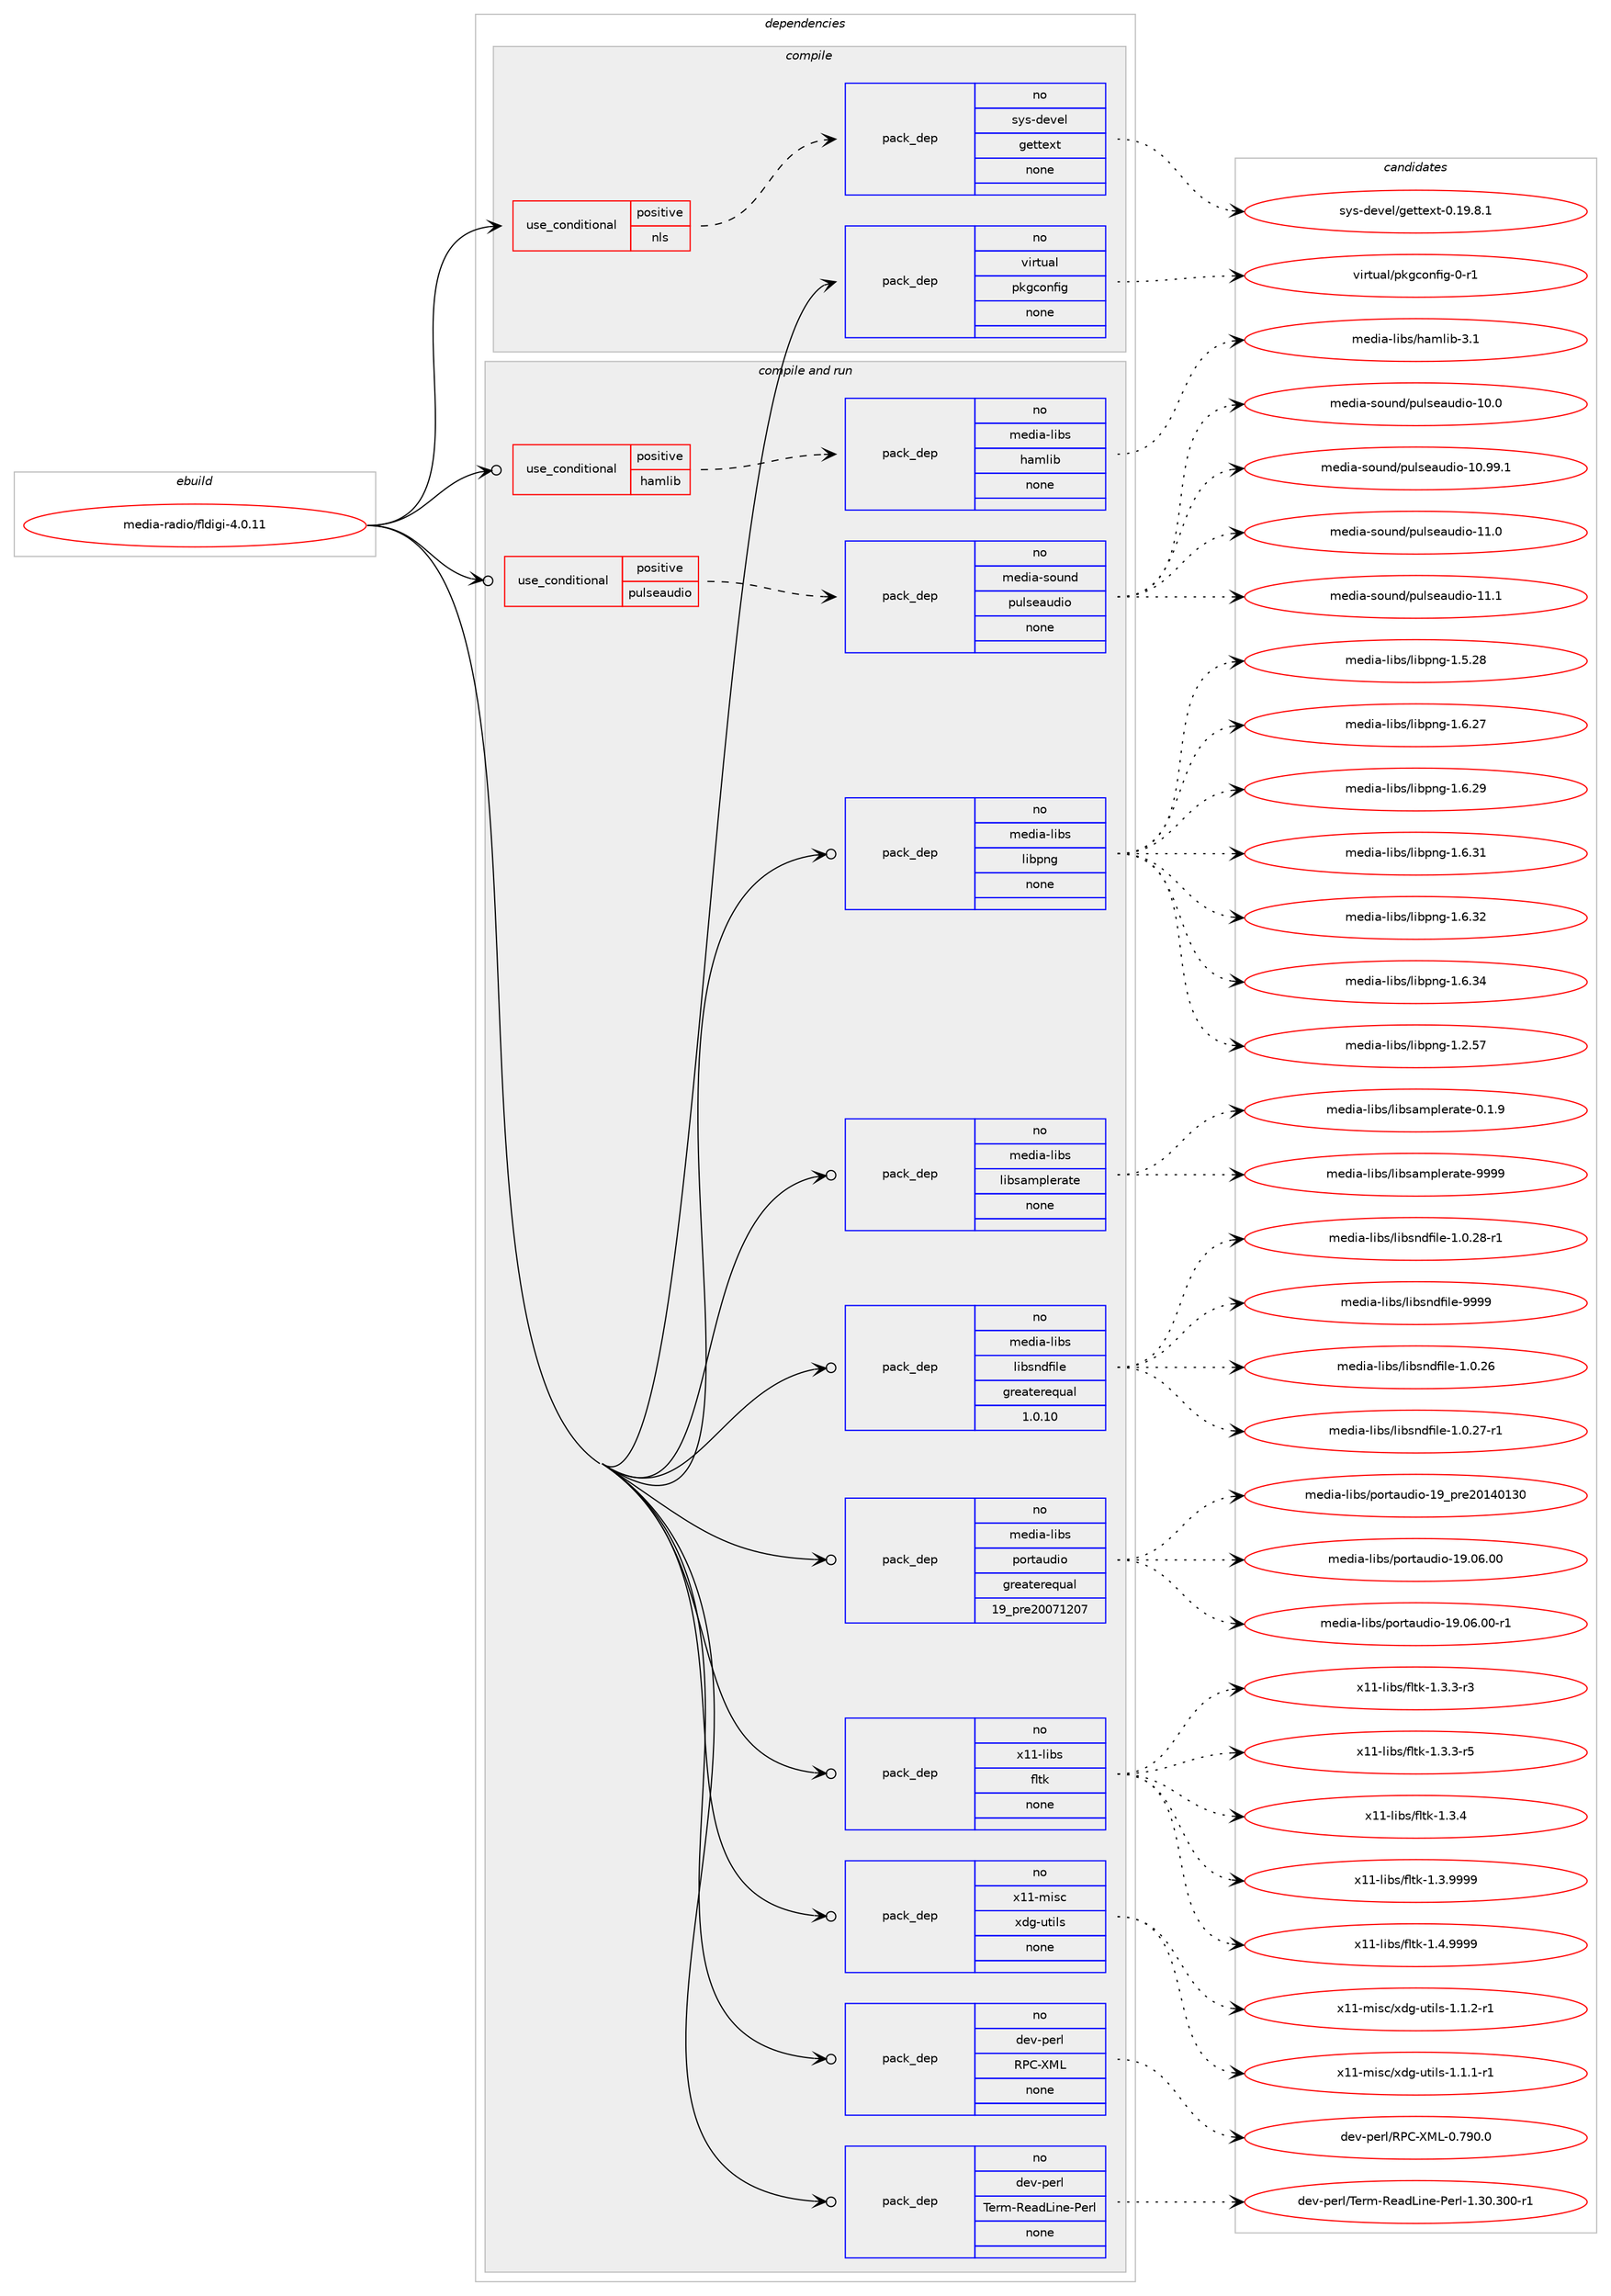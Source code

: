 digraph prolog {

# *************
# Graph options
# *************

newrank=true;
concentrate=true;
compound=true;
graph [rankdir=LR,fontname=Helvetica,fontsize=10,ranksep=1.5];#, ranksep=2.5, nodesep=0.2];
edge  [arrowhead=vee];
node  [fontname=Helvetica,fontsize=10];

# **********
# The ebuild
# **********

subgraph cluster_leftcol {
color=gray;
rank=same;
label=<<i>ebuild</i>>;
id [label="media-radio/fldigi-4.0.11", color=red, width=4, href="../media-radio/fldigi-4.0.11.svg"];
}

# ****************
# The dependencies
# ****************

subgraph cluster_midcol {
color=gray;
label=<<i>dependencies</i>>;
subgraph cluster_compile {
fillcolor="#eeeeee";
style=filled;
label=<<i>compile</i>>;
subgraph cond92599 {
dependency377247 [label=<<TABLE BORDER="0" CELLBORDER="1" CELLSPACING="0" CELLPADDING="4"><TR><TD ROWSPAN="3" CELLPADDING="10">use_conditional</TD></TR><TR><TD>positive</TD></TR><TR><TD>nls</TD></TR></TABLE>>, shape=none, color=red];
subgraph pack278621 {
dependency377248 [label=<<TABLE BORDER="0" CELLBORDER="1" CELLSPACING="0" CELLPADDING="4" WIDTH="220"><TR><TD ROWSPAN="6" CELLPADDING="30">pack_dep</TD></TR><TR><TD WIDTH="110">no</TD></TR><TR><TD>sys-devel</TD></TR><TR><TD>gettext</TD></TR><TR><TD>none</TD></TR><TR><TD></TD></TR></TABLE>>, shape=none, color=blue];
}
dependency377247:e -> dependency377248:w [weight=20,style="dashed",arrowhead="vee"];
}
id:e -> dependency377247:w [weight=20,style="solid",arrowhead="vee"];
subgraph pack278622 {
dependency377249 [label=<<TABLE BORDER="0" CELLBORDER="1" CELLSPACING="0" CELLPADDING="4" WIDTH="220"><TR><TD ROWSPAN="6" CELLPADDING="30">pack_dep</TD></TR><TR><TD WIDTH="110">no</TD></TR><TR><TD>virtual</TD></TR><TR><TD>pkgconfig</TD></TR><TR><TD>none</TD></TR><TR><TD></TD></TR></TABLE>>, shape=none, color=blue];
}
id:e -> dependency377249:w [weight=20,style="solid",arrowhead="vee"];
}
subgraph cluster_compileandrun {
fillcolor="#eeeeee";
style=filled;
label=<<i>compile and run</i>>;
subgraph cond92600 {
dependency377250 [label=<<TABLE BORDER="0" CELLBORDER="1" CELLSPACING="0" CELLPADDING="4"><TR><TD ROWSPAN="3" CELLPADDING="10">use_conditional</TD></TR><TR><TD>positive</TD></TR><TR><TD>hamlib</TD></TR></TABLE>>, shape=none, color=red];
subgraph pack278623 {
dependency377251 [label=<<TABLE BORDER="0" CELLBORDER="1" CELLSPACING="0" CELLPADDING="4" WIDTH="220"><TR><TD ROWSPAN="6" CELLPADDING="30">pack_dep</TD></TR><TR><TD WIDTH="110">no</TD></TR><TR><TD>media-libs</TD></TR><TR><TD>hamlib</TD></TR><TR><TD>none</TD></TR><TR><TD></TD></TR></TABLE>>, shape=none, color=blue];
}
dependency377250:e -> dependency377251:w [weight=20,style="dashed",arrowhead="vee"];
}
id:e -> dependency377250:w [weight=20,style="solid",arrowhead="odotvee"];
subgraph cond92601 {
dependency377252 [label=<<TABLE BORDER="0" CELLBORDER="1" CELLSPACING="0" CELLPADDING="4"><TR><TD ROWSPAN="3" CELLPADDING="10">use_conditional</TD></TR><TR><TD>positive</TD></TR><TR><TD>pulseaudio</TD></TR></TABLE>>, shape=none, color=red];
subgraph pack278624 {
dependency377253 [label=<<TABLE BORDER="0" CELLBORDER="1" CELLSPACING="0" CELLPADDING="4" WIDTH="220"><TR><TD ROWSPAN="6" CELLPADDING="30">pack_dep</TD></TR><TR><TD WIDTH="110">no</TD></TR><TR><TD>media-sound</TD></TR><TR><TD>pulseaudio</TD></TR><TR><TD>none</TD></TR><TR><TD></TD></TR></TABLE>>, shape=none, color=blue];
}
dependency377252:e -> dependency377253:w [weight=20,style="dashed",arrowhead="vee"];
}
id:e -> dependency377252:w [weight=20,style="solid",arrowhead="odotvee"];
subgraph pack278625 {
dependency377254 [label=<<TABLE BORDER="0" CELLBORDER="1" CELLSPACING="0" CELLPADDING="4" WIDTH="220"><TR><TD ROWSPAN="6" CELLPADDING="30">pack_dep</TD></TR><TR><TD WIDTH="110">no</TD></TR><TR><TD>dev-perl</TD></TR><TR><TD>RPC-XML</TD></TR><TR><TD>none</TD></TR><TR><TD></TD></TR></TABLE>>, shape=none, color=blue];
}
id:e -> dependency377254:w [weight=20,style="solid",arrowhead="odotvee"];
subgraph pack278626 {
dependency377255 [label=<<TABLE BORDER="0" CELLBORDER="1" CELLSPACING="0" CELLPADDING="4" WIDTH="220"><TR><TD ROWSPAN="6" CELLPADDING="30">pack_dep</TD></TR><TR><TD WIDTH="110">no</TD></TR><TR><TD>dev-perl</TD></TR><TR><TD>Term-ReadLine-Perl</TD></TR><TR><TD>none</TD></TR><TR><TD></TD></TR></TABLE>>, shape=none, color=blue];
}
id:e -> dependency377255:w [weight=20,style="solid",arrowhead="odotvee"];
subgraph pack278627 {
dependency377256 [label=<<TABLE BORDER="0" CELLBORDER="1" CELLSPACING="0" CELLPADDING="4" WIDTH="220"><TR><TD ROWSPAN="6" CELLPADDING="30">pack_dep</TD></TR><TR><TD WIDTH="110">no</TD></TR><TR><TD>media-libs</TD></TR><TR><TD>libpng</TD></TR><TR><TD>none</TD></TR><TR><TD></TD></TR></TABLE>>, shape=none, color=blue];
}
id:e -> dependency377256:w [weight=20,style="solid",arrowhead="odotvee"];
subgraph pack278628 {
dependency377257 [label=<<TABLE BORDER="0" CELLBORDER="1" CELLSPACING="0" CELLPADDING="4" WIDTH="220"><TR><TD ROWSPAN="6" CELLPADDING="30">pack_dep</TD></TR><TR><TD WIDTH="110">no</TD></TR><TR><TD>media-libs</TD></TR><TR><TD>libsamplerate</TD></TR><TR><TD>none</TD></TR><TR><TD></TD></TR></TABLE>>, shape=none, color=blue];
}
id:e -> dependency377257:w [weight=20,style="solid",arrowhead="odotvee"];
subgraph pack278629 {
dependency377258 [label=<<TABLE BORDER="0" CELLBORDER="1" CELLSPACING="0" CELLPADDING="4" WIDTH="220"><TR><TD ROWSPAN="6" CELLPADDING="30">pack_dep</TD></TR><TR><TD WIDTH="110">no</TD></TR><TR><TD>media-libs</TD></TR><TR><TD>libsndfile</TD></TR><TR><TD>greaterequal</TD></TR><TR><TD>1.0.10</TD></TR></TABLE>>, shape=none, color=blue];
}
id:e -> dependency377258:w [weight=20,style="solid",arrowhead="odotvee"];
subgraph pack278630 {
dependency377259 [label=<<TABLE BORDER="0" CELLBORDER="1" CELLSPACING="0" CELLPADDING="4" WIDTH="220"><TR><TD ROWSPAN="6" CELLPADDING="30">pack_dep</TD></TR><TR><TD WIDTH="110">no</TD></TR><TR><TD>media-libs</TD></TR><TR><TD>portaudio</TD></TR><TR><TD>greaterequal</TD></TR><TR><TD>19_pre20071207</TD></TR></TABLE>>, shape=none, color=blue];
}
id:e -> dependency377259:w [weight=20,style="solid",arrowhead="odotvee"];
subgraph pack278631 {
dependency377260 [label=<<TABLE BORDER="0" CELLBORDER="1" CELLSPACING="0" CELLPADDING="4" WIDTH="220"><TR><TD ROWSPAN="6" CELLPADDING="30">pack_dep</TD></TR><TR><TD WIDTH="110">no</TD></TR><TR><TD>x11-libs</TD></TR><TR><TD>fltk</TD></TR><TR><TD>none</TD></TR><TR><TD></TD></TR></TABLE>>, shape=none, color=blue];
}
id:e -> dependency377260:w [weight=20,style="solid",arrowhead="odotvee"];
subgraph pack278632 {
dependency377261 [label=<<TABLE BORDER="0" CELLBORDER="1" CELLSPACING="0" CELLPADDING="4" WIDTH="220"><TR><TD ROWSPAN="6" CELLPADDING="30">pack_dep</TD></TR><TR><TD WIDTH="110">no</TD></TR><TR><TD>x11-misc</TD></TR><TR><TD>xdg-utils</TD></TR><TR><TD>none</TD></TR><TR><TD></TD></TR></TABLE>>, shape=none, color=blue];
}
id:e -> dependency377261:w [weight=20,style="solid",arrowhead="odotvee"];
}
subgraph cluster_run {
fillcolor="#eeeeee";
style=filled;
label=<<i>run</i>>;
}
}

# **************
# The candidates
# **************

subgraph cluster_choices {
rank=same;
color=gray;
label=<<i>candidates</i>>;

subgraph choice278621 {
color=black;
nodesep=1;
choice1151211154510010111810110847103101116116101120116454846495746564649 [label="sys-devel/gettext-0.19.8.1", color=red, width=4,href="../sys-devel/gettext-0.19.8.1.svg"];
dependency377248:e -> choice1151211154510010111810110847103101116116101120116454846495746564649:w [style=dotted,weight="100"];
}
subgraph choice278622 {
color=black;
nodesep=1;
choice11810511411611797108471121071039911111010210510345484511449 [label="virtual/pkgconfig-0-r1", color=red, width=4,href="../virtual/pkgconfig-0-r1.svg"];
dependency377249:e -> choice11810511411611797108471121071039911111010210510345484511449:w [style=dotted,weight="100"];
}
subgraph choice278623 {
color=black;
nodesep=1;
choice10910110010597451081059811547104971091081059845514649 [label="media-libs/hamlib-3.1", color=red, width=4,href="../media-libs/hamlib-3.1.svg"];
dependency377251:e -> choice10910110010597451081059811547104971091081059845514649:w [style=dotted,weight="100"];
}
subgraph choice278624 {
color=black;
nodesep=1;
choice109101100105974511511111711010047112117108115101971171001051114549484648 [label="media-sound/pulseaudio-10.0", color=red, width=4,href="../media-sound/pulseaudio-10.0.svg"];
choice109101100105974511511111711010047112117108115101971171001051114549484657574649 [label="media-sound/pulseaudio-10.99.1", color=red, width=4,href="../media-sound/pulseaudio-10.99.1.svg"];
choice109101100105974511511111711010047112117108115101971171001051114549494648 [label="media-sound/pulseaudio-11.0", color=red, width=4,href="../media-sound/pulseaudio-11.0.svg"];
choice109101100105974511511111711010047112117108115101971171001051114549494649 [label="media-sound/pulseaudio-11.1", color=red, width=4,href="../media-sound/pulseaudio-11.1.svg"];
dependency377253:e -> choice109101100105974511511111711010047112117108115101971171001051114549484648:w [style=dotted,weight="100"];
dependency377253:e -> choice109101100105974511511111711010047112117108115101971171001051114549484657574649:w [style=dotted,weight="100"];
dependency377253:e -> choice109101100105974511511111711010047112117108115101971171001051114549494648:w [style=dotted,weight="100"];
dependency377253:e -> choice109101100105974511511111711010047112117108115101971171001051114549494649:w [style=dotted,weight="100"];
}
subgraph choice278625 {
color=black;
nodesep=1;
choice1001011184511210111410847828067458877764548465557484648 [label="dev-perl/RPC-XML-0.790.0", color=red, width=4,href="../dev-perl/RPC-XML-0.790.0.svg"];
dependency377254:e -> choice1001011184511210111410847828067458877764548465557484648:w [style=dotted,weight="100"];
}
subgraph choice278626 {
color=black;
nodesep=1;
choice1001011184511210111410847841011141094582101971007610511010145801011141084549465148465148484511449 [label="dev-perl/Term-ReadLine-Perl-1.30.300-r1", color=red, width=4,href="../dev-perl/Term-ReadLine-Perl-1.30.300-r1.svg"];
dependency377255:e -> choice1001011184511210111410847841011141094582101971007610511010145801011141084549465148465148484511449:w [style=dotted,weight="100"];
}
subgraph choice278627 {
color=black;
nodesep=1;
choice109101100105974510810598115471081059811211010345494650465355 [label="media-libs/libpng-1.2.57", color=red, width=4,href="../media-libs/libpng-1.2.57.svg"];
choice109101100105974510810598115471081059811211010345494653465056 [label="media-libs/libpng-1.5.28", color=red, width=4,href="../media-libs/libpng-1.5.28.svg"];
choice109101100105974510810598115471081059811211010345494654465055 [label="media-libs/libpng-1.6.27", color=red, width=4,href="../media-libs/libpng-1.6.27.svg"];
choice109101100105974510810598115471081059811211010345494654465057 [label="media-libs/libpng-1.6.29", color=red, width=4,href="../media-libs/libpng-1.6.29.svg"];
choice109101100105974510810598115471081059811211010345494654465149 [label="media-libs/libpng-1.6.31", color=red, width=4,href="../media-libs/libpng-1.6.31.svg"];
choice109101100105974510810598115471081059811211010345494654465150 [label="media-libs/libpng-1.6.32", color=red, width=4,href="../media-libs/libpng-1.6.32.svg"];
choice109101100105974510810598115471081059811211010345494654465152 [label="media-libs/libpng-1.6.34", color=red, width=4,href="../media-libs/libpng-1.6.34.svg"];
dependency377256:e -> choice109101100105974510810598115471081059811211010345494650465355:w [style=dotted,weight="100"];
dependency377256:e -> choice109101100105974510810598115471081059811211010345494653465056:w [style=dotted,weight="100"];
dependency377256:e -> choice109101100105974510810598115471081059811211010345494654465055:w [style=dotted,weight="100"];
dependency377256:e -> choice109101100105974510810598115471081059811211010345494654465057:w [style=dotted,weight="100"];
dependency377256:e -> choice109101100105974510810598115471081059811211010345494654465149:w [style=dotted,weight="100"];
dependency377256:e -> choice109101100105974510810598115471081059811211010345494654465150:w [style=dotted,weight="100"];
dependency377256:e -> choice109101100105974510810598115471081059811211010345494654465152:w [style=dotted,weight="100"];
}
subgraph choice278628 {
color=black;
nodesep=1;
choice10910110010597451081059811547108105981159710911210810111497116101454846494657 [label="media-libs/libsamplerate-0.1.9", color=red, width=4,href="../media-libs/libsamplerate-0.1.9.svg"];
choice109101100105974510810598115471081059811597109112108101114971161014557575757 [label="media-libs/libsamplerate-9999", color=red, width=4,href="../media-libs/libsamplerate-9999.svg"];
dependency377257:e -> choice10910110010597451081059811547108105981159710911210810111497116101454846494657:w [style=dotted,weight="100"];
dependency377257:e -> choice109101100105974510810598115471081059811597109112108101114971161014557575757:w [style=dotted,weight="100"];
}
subgraph choice278629 {
color=black;
nodesep=1;
choice109101100105974510810598115471081059811511010010210510810145494648465054 [label="media-libs/libsndfile-1.0.26", color=red, width=4,href="../media-libs/libsndfile-1.0.26.svg"];
choice1091011001059745108105981154710810598115110100102105108101454946484650554511449 [label="media-libs/libsndfile-1.0.27-r1", color=red, width=4,href="../media-libs/libsndfile-1.0.27-r1.svg"];
choice1091011001059745108105981154710810598115110100102105108101454946484650564511449 [label="media-libs/libsndfile-1.0.28-r1", color=red, width=4,href="../media-libs/libsndfile-1.0.28-r1.svg"];
choice10910110010597451081059811547108105981151101001021051081014557575757 [label="media-libs/libsndfile-9999", color=red, width=4,href="../media-libs/libsndfile-9999.svg"];
dependency377258:e -> choice109101100105974510810598115471081059811511010010210510810145494648465054:w [style=dotted,weight="100"];
dependency377258:e -> choice1091011001059745108105981154710810598115110100102105108101454946484650554511449:w [style=dotted,weight="100"];
dependency377258:e -> choice1091011001059745108105981154710810598115110100102105108101454946484650564511449:w [style=dotted,weight="100"];
dependency377258:e -> choice10910110010597451081059811547108105981151101001021051081014557575757:w [style=dotted,weight="100"];
}
subgraph choice278630 {
color=black;
nodesep=1;
choice1091011001059745108105981154711211111411697117100105111454957464854464848 [label="media-libs/portaudio-19.06.00", color=red, width=4,href="../media-libs/portaudio-19.06.00.svg"];
choice10910110010597451081059811547112111114116971171001051114549574648544648484511449 [label="media-libs/portaudio-19.06.00-r1", color=red, width=4,href="../media-libs/portaudio-19.06.00-r1.svg"];
choice1091011001059745108105981154711211111411697117100105111454957951121141015048495248495148 [label="media-libs/portaudio-19_pre20140130", color=red, width=4,href="../media-libs/portaudio-19_pre20140130.svg"];
dependency377259:e -> choice1091011001059745108105981154711211111411697117100105111454957464854464848:w [style=dotted,weight="100"];
dependency377259:e -> choice10910110010597451081059811547112111114116971171001051114549574648544648484511449:w [style=dotted,weight="100"];
dependency377259:e -> choice1091011001059745108105981154711211111411697117100105111454957951121141015048495248495148:w [style=dotted,weight="100"];
}
subgraph choice278631 {
color=black;
nodesep=1;
choice12049494510810598115471021081161074549465146514511451 [label="x11-libs/fltk-1.3.3-r3", color=red, width=4,href="../x11-libs/fltk-1.3.3-r3.svg"];
choice12049494510810598115471021081161074549465146514511453 [label="x11-libs/fltk-1.3.3-r5", color=red, width=4,href="../x11-libs/fltk-1.3.3-r5.svg"];
choice1204949451081059811547102108116107454946514652 [label="x11-libs/fltk-1.3.4", color=red, width=4,href="../x11-libs/fltk-1.3.4.svg"];
choice1204949451081059811547102108116107454946514657575757 [label="x11-libs/fltk-1.3.9999", color=red, width=4,href="../x11-libs/fltk-1.3.9999.svg"];
choice1204949451081059811547102108116107454946524657575757 [label="x11-libs/fltk-1.4.9999", color=red, width=4,href="../x11-libs/fltk-1.4.9999.svg"];
dependency377260:e -> choice12049494510810598115471021081161074549465146514511451:w [style=dotted,weight="100"];
dependency377260:e -> choice12049494510810598115471021081161074549465146514511453:w [style=dotted,weight="100"];
dependency377260:e -> choice1204949451081059811547102108116107454946514652:w [style=dotted,weight="100"];
dependency377260:e -> choice1204949451081059811547102108116107454946514657575757:w [style=dotted,weight="100"];
dependency377260:e -> choice1204949451081059811547102108116107454946524657575757:w [style=dotted,weight="100"];
}
subgraph choice278632 {
color=black;
nodesep=1;
choice1204949451091051159947120100103451171161051081154549464946494511449 [label="x11-misc/xdg-utils-1.1.1-r1", color=red, width=4,href="../x11-misc/xdg-utils-1.1.1-r1.svg"];
choice1204949451091051159947120100103451171161051081154549464946504511449 [label="x11-misc/xdg-utils-1.1.2-r1", color=red, width=4,href="../x11-misc/xdg-utils-1.1.2-r1.svg"];
dependency377261:e -> choice1204949451091051159947120100103451171161051081154549464946494511449:w [style=dotted,weight="100"];
dependency377261:e -> choice1204949451091051159947120100103451171161051081154549464946504511449:w [style=dotted,weight="100"];
}
}

}

